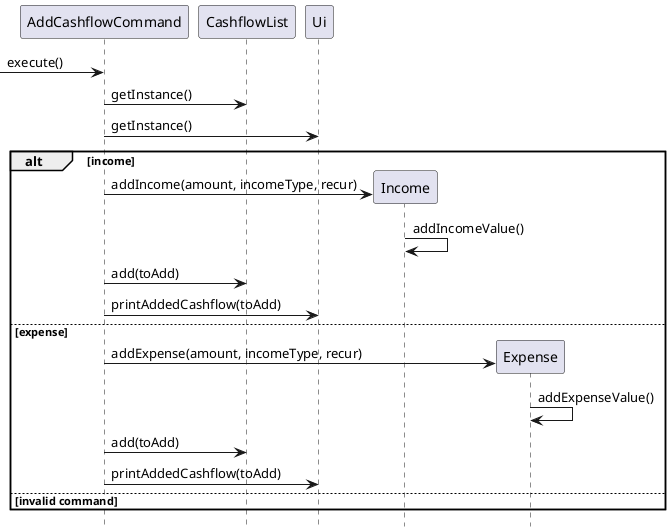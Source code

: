 @startuml

participant AddCashflowCommand
participant CashflowList
participant Ui
participant Income
participant Expense

-> AddCashflowCommand: execute()
AddCashflowCommand -> CashflowList: getInstance()
AddCashflowCommand -> Ui: getInstance()
alt income
    create Income
    AddCashflowCommand -> Income: addIncome(amount, incomeType, recur)
    Income -> Income: addIncomeValue()
    AddCashflowCommand -> CashflowList: add(toAdd)
    AddCashflowCommand -> Ui: printAddedCashflow(toAdd)
else expense
    create Expense
    AddCashflowCommand -> Expense: addExpense(amount, incomeType, recur)
    Expense -> Expense: addExpenseValue()
    AddCashflowCommand -> CashflowList: add(toAdd)
    AddCashflowCommand -> Ui: printAddedCashflow(toAdd)
else invalid command
end

hide footbox
@enduml